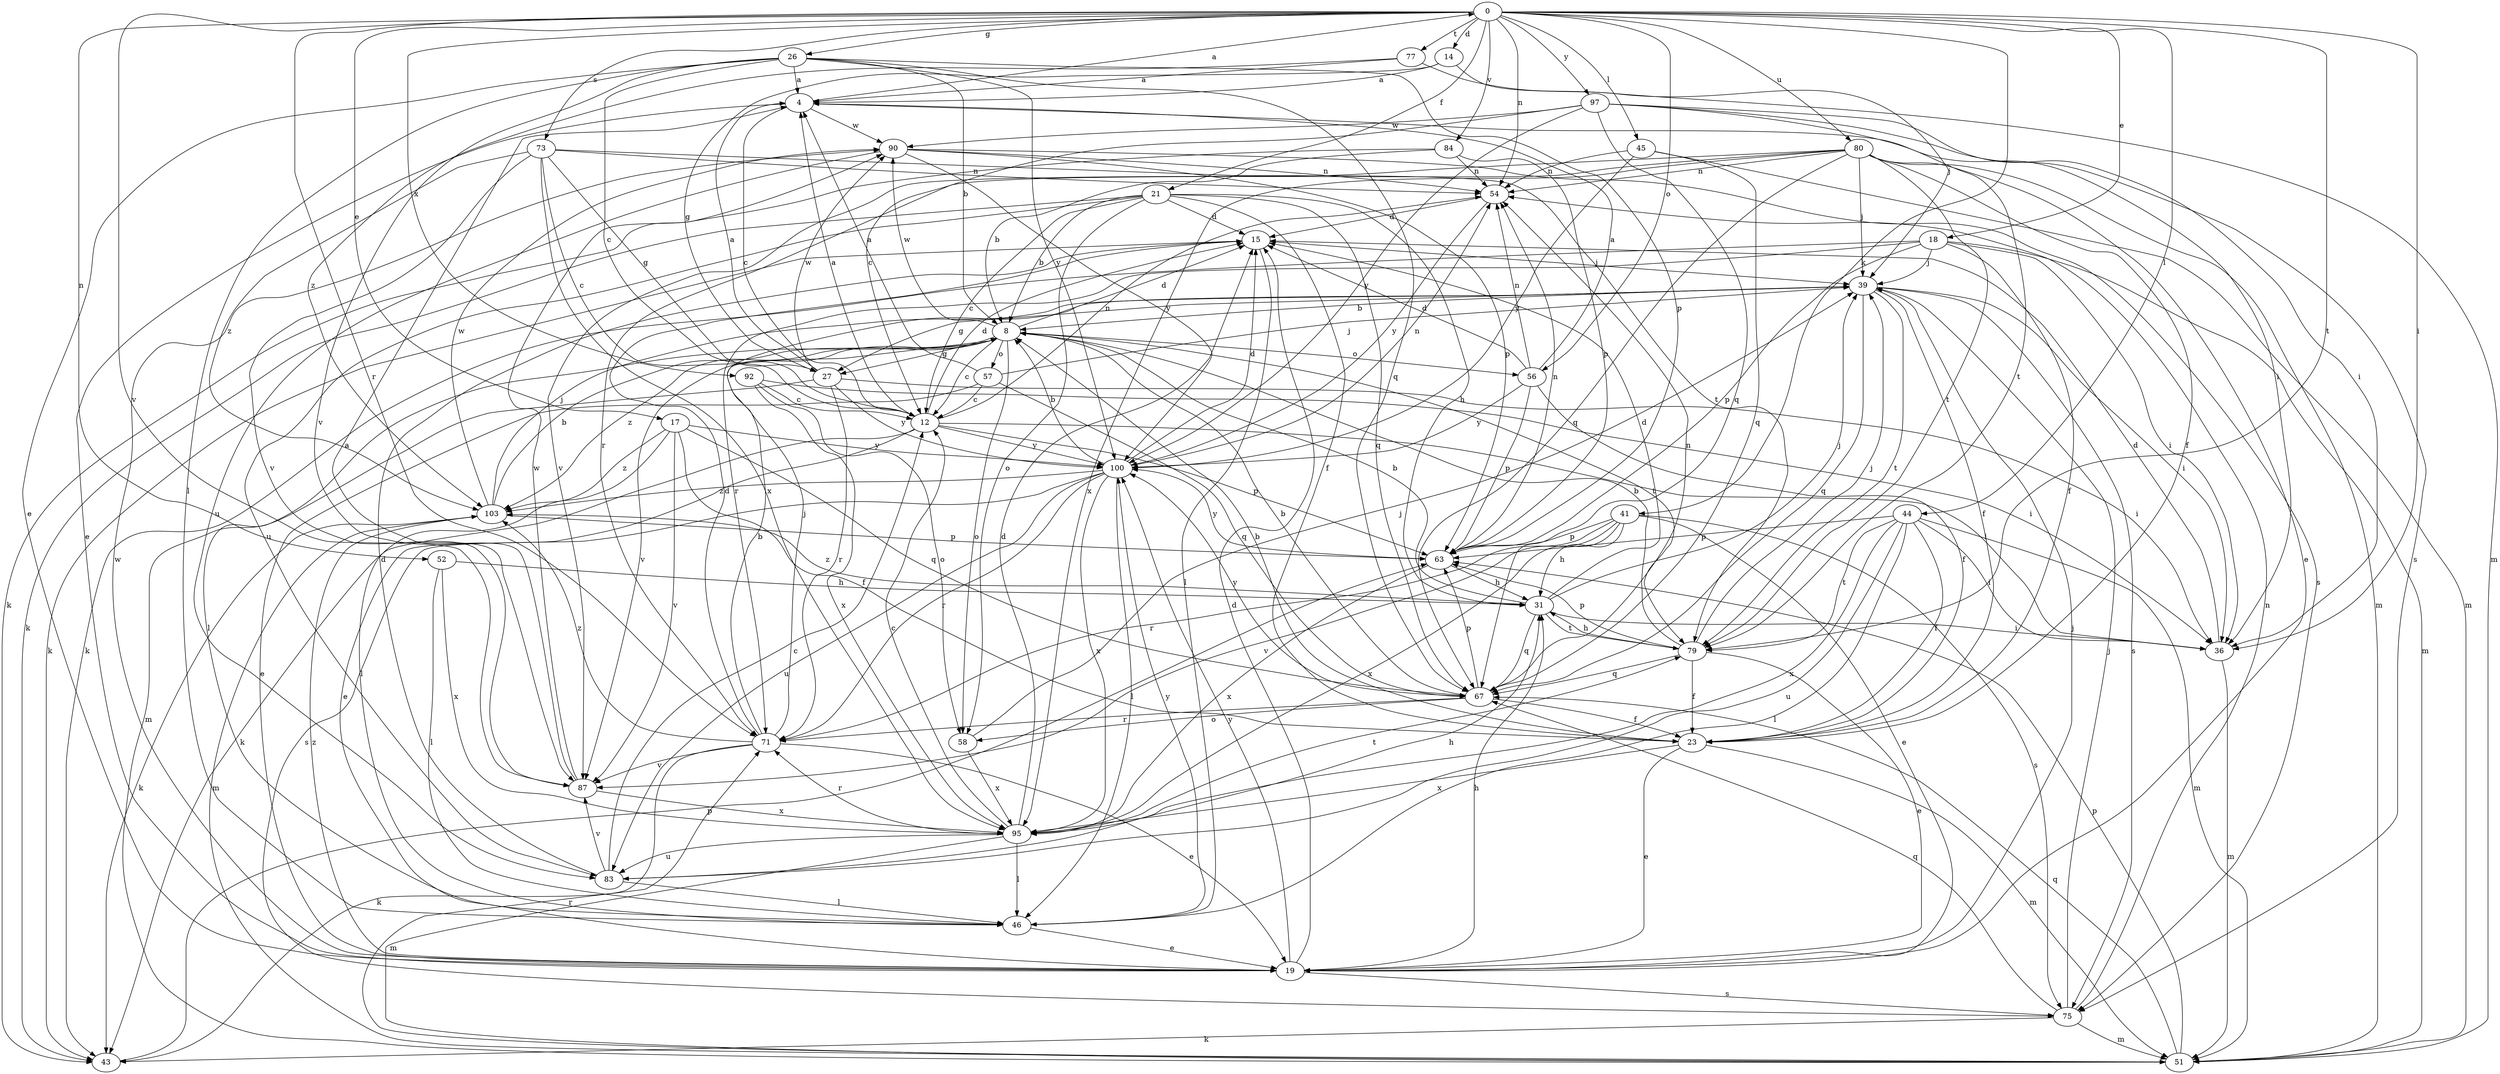 strict digraph  {
0;
4;
8;
12;
14;
15;
17;
18;
19;
21;
23;
26;
27;
31;
36;
39;
41;
43;
44;
45;
46;
51;
52;
54;
56;
57;
58;
63;
67;
71;
73;
75;
77;
79;
80;
83;
84;
87;
90;
92;
95;
97;
100;
103;
0 -> 14  [label=d];
0 -> 17  [label=e];
0 -> 18  [label=e];
0 -> 21  [label=f];
0 -> 26  [label=g];
0 -> 36  [label=i];
0 -> 41  [label=k];
0 -> 44  [label=l];
0 -> 45  [label=l];
0 -> 52  [label=n];
0 -> 54  [label=n];
0 -> 56  [label=o];
0 -> 71  [label=r];
0 -> 73  [label=s];
0 -> 77  [label=t];
0 -> 79  [label=t];
0 -> 80  [label=u];
0 -> 84  [label=v];
0 -> 87  [label=v];
0 -> 92  [label=x];
0 -> 97  [label=y];
4 -> 0  [label=a];
4 -> 12  [label=c];
4 -> 19  [label=e];
4 -> 36  [label=i];
4 -> 90  [label=w];
8 -> 12  [label=c];
8 -> 15  [label=d];
8 -> 27  [label=g];
8 -> 46  [label=l];
8 -> 56  [label=o];
8 -> 57  [label=o];
8 -> 58  [label=o];
8 -> 79  [label=t];
8 -> 87  [label=v];
8 -> 90  [label=w];
8 -> 103  [label=z];
12 -> 4  [label=a];
12 -> 15  [label=d];
12 -> 19  [label=e];
12 -> 36  [label=i];
12 -> 43  [label=k];
12 -> 54  [label=n];
12 -> 63  [label=p];
12 -> 100  [label=y];
14 -> 4  [label=a];
14 -> 27  [label=g];
14 -> 39  [label=j];
15 -> 39  [label=j];
15 -> 43  [label=k];
15 -> 46  [label=l];
17 -> 23  [label=f];
17 -> 46  [label=l];
17 -> 67  [label=q];
17 -> 87  [label=v];
17 -> 100  [label=y];
17 -> 103  [label=z];
18 -> 23  [label=f];
18 -> 36  [label=i];
18 -> 39  [label=j];
18 -> 43  [label=k];
18 -> 51  [label=m];
18 -> 63  [label=p];
18 -> 71  [label=r];
19 -> 15  [label=d];
19 -> 31  [label=h];
19 -> 39  [label=j];
19 -> 75  [label=s];
19 -> 90  [label=w];
19 -> 100  [label=y];
19 -> 103  [label=z];
21 -> 8  [label=b];
21 -> 12  [label=c];
21 -> 15  [label=d];
21 -> 23  [label=f];
21 -> 31  [label=h];
21 -> 43  [label=k];
21 -> 58  [label=o];
21 -> 67  [label=q];
21 -> 83  [label=u];
23 -> 8  [label=b];
23 -> 19  [label=e];
23 -> 51  [label=m];
23 -> 95  [label=x];
26 -> 4  [label=a];
26 -> 8  [label=b];
26 -> 12  [label=c];
26 -> 19  [label=e];
26 -> 46  [label=l];
26 -> 63  [label=p];
26 -> 67  [label=q];
26 -> 87  [label=v];
26 -> 100  [label=y];
27 -> 4  [label=a];
27 -> 36  [label=i];
27 -> 51  [label=m];
27 -> 71  [label=r];
27 -> 90  [label=w];
27 -> 100  [label=y];
31 -> 8  [label=b];
31 -> 15  [label=d];
31 -> 36  [label=i];
31 -> 39  [label=j];
31 -> 67  [label=q];
31 -> 79  [label=t];
31 -> 103  [label=z];
36 -> 15  [label=d];
36 -> 51  [label=m];
39 -> 8  [label=b];
39 -> 23  [label=f];
39 -> 27  [label=g];
39 -> 36  [label=i];
39 -> 67  [label=q];
39 -> 75  [label=s];
39 -> 79  [label=t];
41 -> 19  [label=e];
41 -> 31  [label=h];
41 -> 63  [label=p];
41 -> 71  [label=r];
41 -> 75  [label=s];
41 -> 87  [label=v];
41 -> 95  [label=x];
43 -> 63  [label=p];
44 -> 23  [label=f];
44 -> 36  [label=i];
44 -> 46  [label=l];
44 -> 51  [label=m];
44 -> 63  [label=p];
44 -> 79  [label=t];
44 -> 83  [label=u];
44 -> 95  [label=x];
45 -> 51  [label=m];
45 -> 54  [label=n];
45 -> 67  [label=q];
45 -> 100  [label=y];
46 -> 19  [label=e];
46 -> 100  [label=y];
51 -> 63  [label=p];
51 -> 67  [label=q];
51 -> 71  [label=r];
52 -> 31  [label=h];
52 -> 46  [label=l];
52 -> 95  [label=x];
54 -> 15  [label=d];
54 -> 100  [label=y];
56 -> 4  [label=a];
56 -> 15  [label=d];
56 -> 23  [label=f];
56 -> 54  [label=n];
56 -> 63  [label=p];
56 -> 100  [label=y];
57 -> 4  [label=a];
57 -> 12  [label=c];
57 -> 19  [label=e];
57 -> 39  [label=j];
57 -> 67  [label=q];
58 -> 39  [label=j];
58 -> 95  [label=x];
63 -> 31  [label=h];
63 -> 54  [label=n];
63 -> 95  [label=x];
63 -> 100  [label=y];
67 -> 8  [label=b];
67 -> 23  [label=f];
67 -> 54  [label=n];
67 -> 58  [label=o];
67 -> 63  [label=p];
67 -> 71  [label=r];
67 -> 100  [label=y];
71 -> 8  [label=b];
71 -> 15  [label=d];
71 -> 19  [label=e];
71 -> 39  [label=j];
71 -> 43  [label=k];
71 -> 87  [label=v];
71 -> 103  [label=z];
73 -> 12  [label=c];
73 -> 27  [label=g];
73 -> 54  [label=n];
73 -> 79  [label=t];
73 -> 87  [label=v];
73 -> 95  [label=x];
73 -> 103  [label=z];
75 -> 39  [label=j];
75 -> 43  [label=k];
75 -> 51  [label=m];
75 -> 54  [label=n];
75 -> 67  [label=q];
77 -> 4  [label=a];
77 -> 51  [label=m];
77 -> 103  [label=z];
79 -> 8  [label=b];
79 -> 19  [label=e];
79 -> 23  [label=f];
79 -> 31  [label=h];
79 -> 39  [label=j];
79 -> 63  [label=p];
79 -> 67  [label=q];
80 -> 19  [label=e];
80 -> 23  [label=f];
80 -> 39  [label=j];
80 -> 51  [label=m];
80 -> 54  [label=n];
80 -> 67  [label=q];
80 -> 71  [label=r];
80 -> 79  [label=t];
80 -> 87  [label=v];
80 -> 95  [label=x];
83 -> 12  [label=c];
83 -> 15  [label=d];
83 -> 31  [label=h];
83 -> 46  [label=l];
83 -> 87  [label=v];
84 -> 8  [label=b];
84 -> 43  [label=k];
84 -> 54  [label=n];
84 -> 63  [label=p];
87 -> 4  [label=a];
87 -> 90  [label=w];
87 -> 95  [label=x];
90 -> 54  [label=n];
90 -> 63  [label=p];
90 -> 75  [label=s];
90 -> 83  [label=u];
90 -> 100  [label=y];
92 -> 12  [label=c];
92 -> 36  [label=i];
92 -> 58  [label=o];
92 -> 95  [label=x];
95 -> 12  [label=c];
95 -> 15  [label=d];
95 -> 46  [label=l];
95 -> 51  [label=m];
95 -> 71  [label=r];
95 -> 79  [label=t];
95 -> 83  [label=u];
97 -> 12  [label=c];
97 -> 36  [label=i];
97 -> 67  [label=q];
97 -> 75  [label=s];
97 -> 79  [label=t];
97 -> 90  [label=w];
97 -> 100  [label=y];
100 -> 8  [label=b];
100 -> 15  [label=d];
100 -> 46  [label=l];
100 -> 54  [label=n];
100 -> 71  [label=r];
100 -> 75  [label=s];
100 -> 83  [label=u];
100 -> 95  [label=x];
100 -> 103  [label=z];
103 -> 8  [label=b];
103 -> 39  [label=j];
103 -> 43  [label=k];
103 -> 51  [label=m];
103 -> 63  [label=p];
103 -> 90  [label=w];
}
